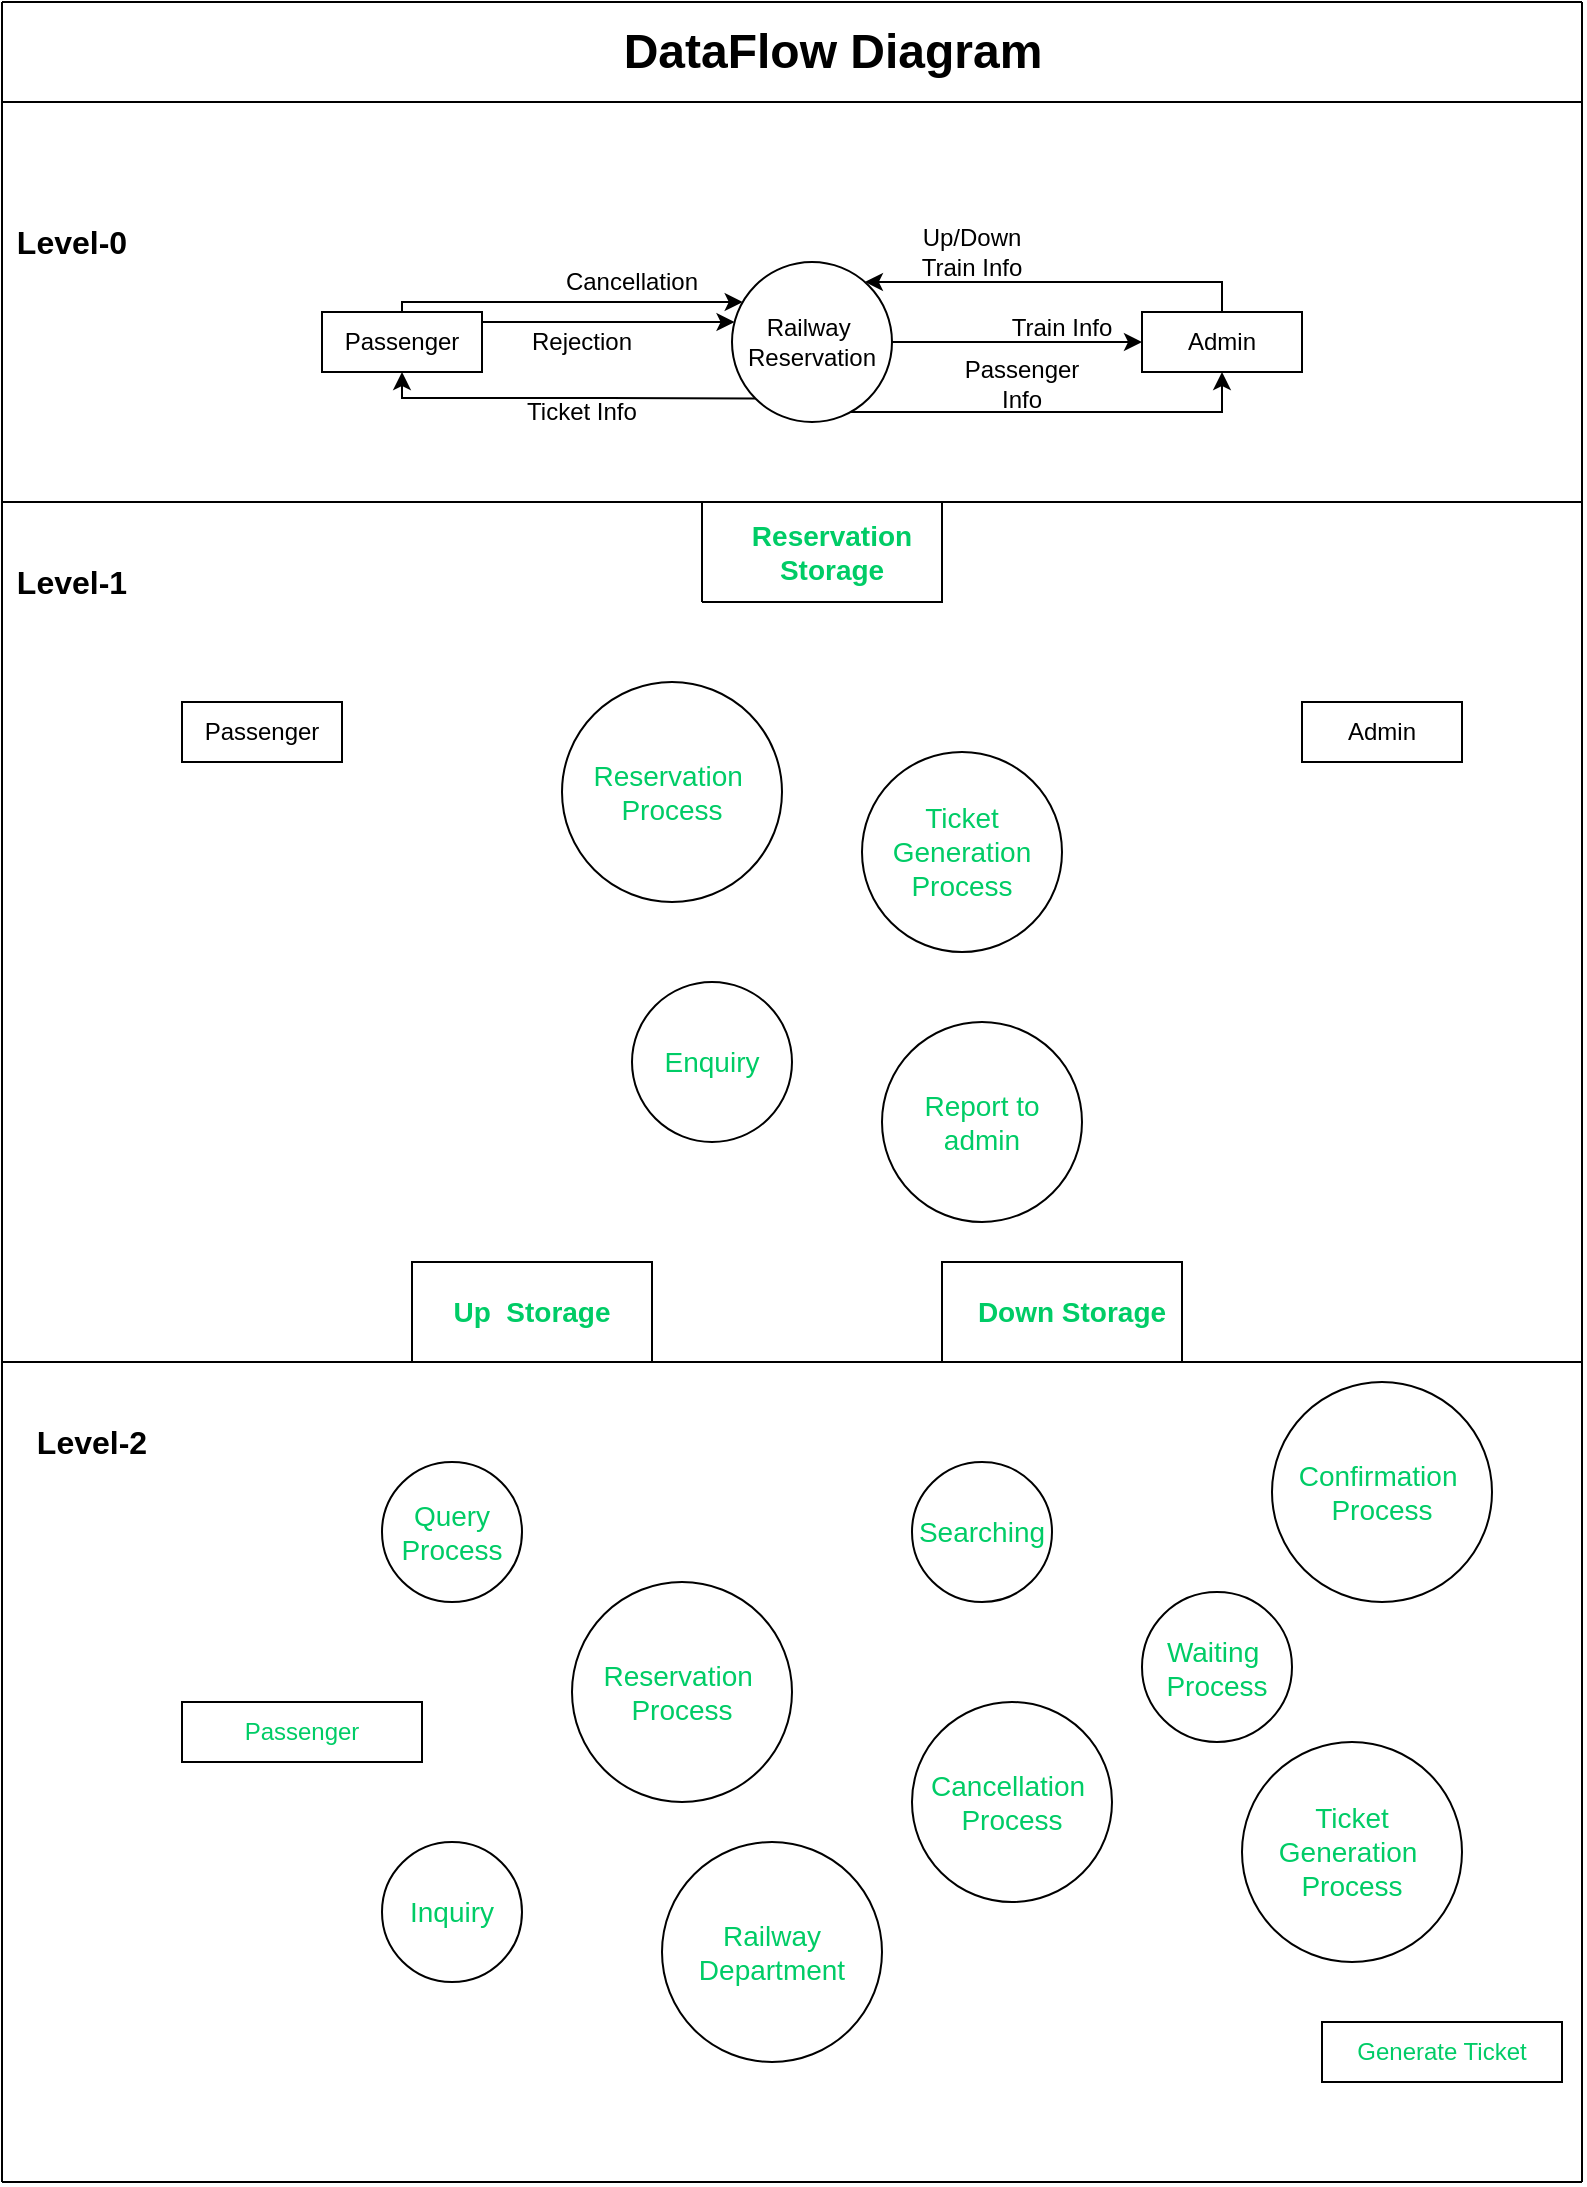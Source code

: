 <mxfile version="15.5.2" type="github">
  <diagram id="Y79srUsxN1G1WwjlnkYc" name="Page-1">
    <mxGraphModel dx="539" dy="299" grid="1" gridSize="10" guides="1" tooltips="1" connect="1" arrows="1" fold="1" page="1" pageScale="1" pageWidth="850" pageHeight="1100" math="0" shadow="0">
      <root>
        <mxCell id="0" />
        <mxCell id="1" parent="0" />
        <mxCell id="LF0PDB1Mjzm0iJgUETIa-2" value="DataFlow Diagram" style="text;strokeColor=none;fillColor=none;html=1;fontSize=24;fontStyle=1;verticalAlign=middle;align=center;" parent="1" vertex="1">
          <mxGeometry x="310" y="30" width="230" height="50" as="geometry" />
        </mxCell>
        <mxCell id="LF0PDB1Mjzm0iJgUETIa-3" value="&lt;font style=&quot;font-size: 16px&quot;&gt;&lt;b&gt;Level-0&lt;/b&gt;&lt;/font&gt;" style="text;html=1;strokeColor=none;fillColor=none;align=center;verticalAlign=middle;whiteSpace=wrap;rounded=0;" parent="1" vertex="1">
          <mxGeometry x="10" y="140" width="70" height="20" as="geometry" />
        </mxCell>
        <mxCell id="pJ0gFP43-adT03YBEnGn-1" style="edgeStyle=orthogonalEdgeStyle;rounded=0;orthogonalLoop=1;jettySize=auto;html=1;exitX=0.5;exitY=0;exitDx=0;exitDy=0;" edge="1" parent="1" source="LF0PDB1Mjzm0iJgUETIa-4" target="LF0PDB1Mjzm0iJgUETIa-5">
          <mxGeometry relative="1" as="geometry">
            <Array as="points">
              <mxPoint x="210" y="180" />
            </Array>
          </mxGeometry>
        </mxCell>
        <mxCell id="pJ0gFP43-adT03YBEnGn-2" style="edgeStyle=orthogonalEdgeStyle;rounded=0;orthogonalLoop=1;jettySize=auto;html=1;startArrow=none;startFill=0;" edge="1" parent="1" source="LF0PDB1Mjzm0iJgUETIa-4" target="LF0PDB1Mjzm0iJgUETIa-5">
          <mxGeometry relative="1" as="geometry">
            <Array as="points">
              <mxPoint x="260" y="190" />
              <mxPoint x="260" y="190" />
            </Array>
          </mxGeometry>
        </mxCell>
        <mxCell id="pJ0gFP43-adT03YBEnGn-3" style="edgeStyle=orthogonalEdgeStyle;rounded=0;orthogonalLoop=1;jettySize=auto;html=1;entryX=0;entryY=1;entryDx=0;entryDy=0;startArrow=classic;startFill=1;endArrow=none;endFill=0;" edge="1" parent="1" source="LF0PDB1Mjzm0iJgUETIa-4" target="LF0PDB1Mjzm0iJgUETIa-5">
          <mxGeometry relative="1" as="geometry">
            <Array as="points">
              <mxPoint x="210" y="228" />
              <mxPoint x="313" y="228" />
            </Array>
          </mxGeometry>
        </mxCell>
        <mxCell id="LF0PDB1Mjzm0iJgUETIa-4" value="Passenger" style="rounded=0;whiteSpace=wrap;html=1;" parent="1" vertex="1">
          <mxGeometry x="170" y="185" width="80" height="30" as="geometry" />
        </mxCell>
        <mxCell id="pJ0gFP43-adT03YBEnGn-8" style="edgeStyle=orthogonalEdgeStyle;rounded=0;orthogonalLoop=1;jettySize=auto;html=1;startArrow=none;startFill=0;endArrow=classic;endFill=1;" edge="1" parent="1" source="LF0PDB1Mjzm0iJgUETIa-5" target="LF0PDB1Mjzm0iJgUETIa-7">
          <mxGeometry relative="1" as="geometry" />
        </mxCell>
        <mxCell id="pJ0gFP43-adT03YBEnGn-9" style="edgeStyle=orthogonalEdgeStyle;rounded=0;orthogonalLoop=1;jettySize=auto;html=1;entryX=0.5;entryY=1;entryDx=0;entryDy=0;startArrow=none;startFill=0;endArrow=classic;endFill=1;" edge="1" parent="1" source="LF0PDB1Mjzm0iJgUETIa-5" target="LF0PDB1Mjzm0iJgUETIa-7">
          <mxGeometry relative="1" as="geometry">
            <Array as="points">
              <mxPoint x="620" y="235" />
            </Array>
          </mxGeometry>
        </mxCell>
        <mxCell id="pJ0gFP43-adT03YBEnGn-12" style="edgeStyle=orthogonalEdgeStyle;rounded=0;orthogonalLoop=1;jettySize=auto;html=1;entryX=0.5;entryY=0;entryDx=0;entryDy=0;startArrow=classic;startFill=1;endArrow=none;endFill=0;" edge="1" parent="1" source="LF0PDB1Mjzm0iJgUETIa-5" target="LF0PDB1Mjzm0iJgUETIa-7">
          <mxGeometry relative="1" as="geometry">
            <Array as="points">
              <mxPoint x="620" y="170" />
            </Array>
          </mxGeometry>
        </mxCell>
        <mxCell id="LF0PDB1Mjzm0iJgUETIa-5" value="Railway&amp;nbsp;&lt;br&gt;Reservation" style="ellipse;whiteSpace=wrap;html=1;aspect=fixed;" parent="1" vertex="1">
          <mxGeometry x="375" y="160" width="80" height="80" as="geometry" />
        </mxCell>
        <mxCell id="LF0PDB1Mjzm0iJgUETIa-7" value="Admin" style="rounded=0;whiteSpace=wrap;html=1;" parent="1" vertex="1">
          <mxGeometry x="580" y="185" width="80" height="30" as="geometry" />
        </mxCell>
        <mxCell id="LF0PDB1Mjzm0iJgUETIa-8" value="Cancellation" style="text;html=1;strokeColor=none;fillColor=none;align=center;verticalAlign=middle;whiteSpace=wrap;rounded=0;" parent="1" vertex="1">
          <mxGeometry x="285" y="154.5" width="80" height="30" as="geometry" />
        </mxCell>
        <mxCell id="LF0PDB1Mjzm0iJgUETIa-9" value="Rejection&lt;span style=&quot;color: rgba(0 , 0 , 0 , 0) ; font-family: monospace ; font-size: 0px&quot;&gt;%3CmxGraphModel%3E%3Croot%3E%3CmxCell%20id%3D%220%22%2F%3E%3CmxCell%20id%3D%221%22%20parent%3D%220%22%2F%3E%3CmxCell%20id%3D%222%22%20value%3D%22Cancellation%22%20style%3D%22text%3Bhtml%3D1%3BstrokeColor%3Dnone%3BfillColor%3Dnone%3Balign%3Dcenter%3BverticalAlign%3Dmiddle%3BwhiteSpace%3Dwrap%3Brounded%3D0%3B%22%20vertex%3D%221%22%20parent%3D%221%22%3E%3CmxGeometry%20x%3D%22295%22%20y%3D%22140%22%20width%3D%2280%22%20height%3D%2230%22%20as%3D%22geometry%22%2F%3E%3C%2FmxCell%3E%3C%2Froot%3E%3C%2FmxGraphModel%3E&lt;/span&gt;" style="text;html=1;strokeColor=none;fillColor=none;align=center;verticalAlign=middle;whiteSpace=wrap;rounded=0;" parent="1" vertex="1">
          <mxGeometry x="260" y="184.5" width="80" height="30" as="geometry" />
        </mxCell>
        <mxCell id="LF0PDB1Mjzm0iJgUETIa-11" value="Ticket Info" style="text;html=1;strokeColor=none;fillColor=none;align=center;verticalAlign=middle;whiteSpace=wrap;rounded=0;" parent="1" vertex="1">
          <mxGeometry x="260" y="220" width="80" height="30" as="geometry" />
        </mxCell>
        <mxCell id="LF0PDB1Mjzm0iJgUETIa-12" style="edgeStyle=orthogonalEdgeStyle;rounded=0;orthogonalLoop=1;jettySize=auto;html=1;exitX=0.5;exitY=1;exitDx=0;exitDy=0;" parent="1" source="LF0PDB1Mjzm0iJgUETIa-11" target="LF0PDB1Mjzm0iJgUETIa-11" edge="1">
          <mxGeometry relative="1" as="geometry" />
        </mxCell>
        <mxCell id="LF0PDB1Mjzm0iJgUETIa-14" value="Up/Down Train Info" style="text;html=1;strokeColor=none;fillColor=none;align=center;verticalAlign=middle;whiteSpace=wrap;rounded=0;" parent="1" vertex="1">
          <mxGeometry x="455" y="139.5" width="80" height="30" as="geometry" />
        </mxCell>
        <mxCell id="LF0PDB1Mjzm0iJgUETIa-15" value="Train Info" style="text;html=1;strokeColor=none;fillColor=none;align=center;verticalAlign=middle;whiteSpace=wrap;rounded=0;" parent="1" vertex="1">
          <mxGeometry x="500" y="178" width="80" height="30" as="geometry" />
        </mxCell>
        <mxCell id="LF0PDB1Mjzm0iJgUETIa-16" value="Passenger Info" style="text;html=1;strokeColor=none;fillColor=none;align=center;verticalAlign=middle;whiteSpace=wrap;rounded=0;" parent="1" vertex="1">
          <mxGeometry x="480" y="206" width="80" height="30" as="geometry" />
        </mxCell>
        <mxCell id="LF0PDB1Mjzm0iJgUETIa-17" style="edgeStyle=orthogonalEdgeStyle;rounded=0;orthogonalLoop=1;jettySize=auto;html=1;exitX=0.5;exitY=1;exitDx=0;exitDy=0;" parent="1" source="LF0PDB1Mjzm0iJgUETIa-16" target="LF0PDB1Mjzm0iJgUETIa-16" edge="1">
          <mxGeometry relative="1" as="geometry" />
        </mxCell>
        <mxCell id="LF0PDB1Mjzm0iJgUETIa-18" value="Passenger" style="rounded=0;whiteSpace=wrap;html=1;" parent="1" vertex="1">
          <mxGeometry x="100" y="380" width="80" height="30" as="geometry" />
        </mxCell>
        <mxCell id="LF0PDB1Mjzm0iJgUETIa-19" value="Admin" style="rounded=0;whiteSpace=wrap;html=1;" parent="1" vertex="1">
          <mxGeometry x="660" y="380" width="80" height="30" as="geometry" />
        </mxCell>
        <mxCell id="LF0PDB1Mjzm0iJgUETIa-20" value="&lt;font style=&quot;font-size: 16px&quot;&gt;&lt;b&gt;Level-1&lt;br&gt;&lt;/b&gt;&lt;/font&gt;" style="text;html=1;strokeColor=none;fillColor=none;align=center;verticalAlign=middle;whiteSpace=wrap;rounded=0;" parent="1" vertex="1">
          <mxGeometry x="10" y="310" width="70" height="20" as="geometry" />
        </mxCell>
        <mxCell id="LF0PDB1Mjzm0iJgUETIa-21" value="&lt;font color=&quot;#00cc66&quot;&gt;&lt;span style=&quot;font-size: 14px&quot;&gt;Enquiry&lt;/span&gt;&lt;/font&gt;" style="ellipse;whiteSpace=wrap;html=1;aspect=fixed;" parent="1" vertex="1">
          <mxGeometry x="325" y="520" width="80" height="80" as="geometry" />
        </mxCell>
        <mxCell id="LF0PDB1Mjzm0iJgUETIa-22" value="&lt;font color=&quot;#00cc66&quot; style=&quot;font-size: 14px&quot;&gt;Reservation&amp;nbsp;&lt;br&gt;Process&lt;/font&gt;" style="ellipse;whiteSpace=wrap;html=1;aspect=fixed;" parent="1" vertex="1">
          <mxGeometry x="290" y="370" width="110" height="110" as="geometry" />
        </mxCell>
        <mxCell id="LF0PDB1Mjzm0iJgUETIa-23" value="&lt;font color=&quot;#00cc66&quot;&gt;&lt;span style=&quot;font-size: 14px&quot;&gt;Ticket Generation Process&lt;/span&gt;&lt;/font&gt;" style="ellipse;whiteSpace=wrap;html=1;aspect=fixed;" parent="1" vertex="1">
          <mxGeometry x="440" y="405" width="100" height="100" as="geometry" />
        </mxCell>
        <mxCell id="LF0PDB1Mjzm0iJgUETIa-24" value="&lt;font color=&quot;#00cc66&quot;&gt;&lt;span style=&quot;font-size: 14px&quot;&gt;Report to admin&lt;/span&gt;&lt;/font&gt;" style="ellipse;whiteSpace=wrap;html=1;aspect=fixed;" parent="1" vertex="1">
          <mxGeometry x="450" y="540" width="100" height="100" as="geometry" />
        </mxCell>
        <mxCell id="LF0PDB1Mjzm0iJgUETIa-25" value="&lt;b&gt;&lt;font color=&quot;#00cc66&quot; style=&quot;font-size: 14px&quot;&gt;Reservation Storage&lt;/font&gt;&lt;/b&gt;" style="text;html=1;strokeColor=none;fillColor=none;align=center;verticalAlign=middle;whiteSpace=wrap;rounded=0;" parent="1" vertex="1">
          <mxGeometry x="370" y="290" width="110" height="30" as="geometry" />
        </mxCell>
        <mxCell id="LF0PDB1Mjzm0iJgUETIa-26" value="&lt;b&gt;&lt;font color=&quot;#00cc66&quot; style=&quot;font-size: 14px&quot;&gt;Up&amp;nbsp; Storage&lt;/font&gt;&lt;/b&gt;" style="text;html=1;strokeColor=none;fillColor=none;align=center;verticalAlign=middle;whiteSpace=wrap;rounded=0;" parent="1" vertex="1">
          <mxGeometry x="220" y="670" width="110" height="30" as="geometry" />
        </mxCell>
        <mxCell id="LF0PDB1Mjzm0iJgUETIa-27" value="&lt;b&gt;&lt;font color=&quot;#00cc66&quot; style=&quot;font-size: 14px&quot;&gt;Down Storage&lt;/font&gt;&lt;/b&gt;" style="text;html=1;strokeColor=none;fillColor=none;align=center;verticalAlign=middle;whiteSpace=wrap;rounded=0;" parent="1" vertex="1">
          <mxGeometry x="490" y="670" width="110" height="30" as="geometry" />
        </mxCell>
        <mxCell id="LF0PDB1Mjzm0iJgUETIa-28" value="&lt;font style=&quot;font-size: 16px&quot;&gt;&lt;b&gt;Level-2&lt;br&gt;&lt;/b&gt;&lt;/font&gt;" style="text;html=1;strokeColor=none;fillColor=none;align=center;verticalAlign=middle;whiteSpace=wrap;rounded=0;" parent="1" vertex="1">
          <mxGeometry x="20" y="740" width="70" height="20" as="geometry" />
        </mxCell>
        <mxCell id="LF0PDB1Mjzm0iJgUETIa-29" value="&lt;font color=&quot;#00cc66&quot;&gt;Passenger&lt;/font&gt;" style="rounded=0;whiteSpace=wrap;html=1;" parent="1" vertex="1">
          <mxGeometry x="100" y="880" width="120" height="30" as="geometry" />
        </mxCell>
        <mxCell id="LF0PDB1Mjzm0iJgUETIa-30" value="&lt;font color=&quot;#00cc66&quot;&gt;&lt;span style=&quot;font-size: 14px&quot;&gt;Query Process&lt;/span&gt;&lt;/font&gt;" style="ellipse;whiteSpace=wrap;html=1;aspect=fixed;" parent="1" vertex="1">
          <mxGeometry x="200" y="760" width="70" height="70" as="geometry" />
        </mxCell>
        <mxCell id="LF0PDB1Mjzm0iJgUETIa-31" value="&lt;font color=&quot;#00cc66&quot;&gt;&lt;span style=&quot;font-size: 14px&quot;&gt;Inquiry&lt;/span&gt;&lt;/font&gt;" style="ellipse;whiteSpace=wrap;html=1;aspect=fixed;" parent="1" vertex="1">
          <mxGeometry x="200" y="950" width="70" height="70" as="geometry" />
        </mxCell>
        <mxCell id="LF0PDB1Mjzm0iJgUETIa-32" value="&lt;font color=&quot;#00cc66&quot; style=&quot;font-size: 14px&quot;&gt;Reservation&amp;nbsp;&lt;br&gt;Process&lt;/font&gt;" style="ellipse;whiteSpace=wrap;html=1;aspect=fixed;" parent="1" vertex="1">
          <mxGeometry x="295" y="820" width="110" height="110" as="geometry" />
        </mxCell>
        <mxCell id="LF0PDB1Mjzm0iJgUETIa-33" value="&lt;font color=&quot;#00cc66&quot;&gt;&lt;span style=&quot;font-size: 14px&quot;&gt;Railway &lt;br&gt;Department&lt;/span&gt;&lt;/font&gt;" style="ellipse;whiteSpace=wrap;html=1;aspect=fixed;" parent="1" vertex="1">
          <mxGeometry x="340" y="950" width="110" height="110" as="geometry" />
        </mxCell>
        <mxCell id="LF0PDB1Mjzm0iJgUETIa-34" value="&lt;font color=&quot;#00cc66&quot;&gt;&lt;span style=&quot;font-size: 14px&quot;&gt;Searching&lt;/span&gt;&lt;/font&gt;" style="ellipse;whiteSpace=wrap;html=1;aspect=fixed;" parent="1" vertex="1">
          <mxGeometry x="465" y="760" width="70" height="70" as="geometry" />
        </mxCell>
        <mxCell id="LF0PDB1Mjzm0iJgUETIa-35" value="&lt;font color=&quot;#00cc66&quot; style=&quot;font-size: 14px&quot;&gt;Cancellation&amp;nbsp;&lt;br&gt;Process&lt;/font&gt;" style="ellipse;whiteSpace=wrap;html=1;aspect=fixed;" parent="1" vertex="1">
          <mxGeometry x="465" y="880" width="100" height="100" as="geometry" />
        </mxCell>
        <mxCell id="LF0PDB1Mjzm0iJgUETIa-36" value="&lt;font color=&quot;#00cc66&quot; style=&quot;font-size: 14px&quot;&gt;Waiting&amp;nbsp;&lt;br&gt;Process&lt;/font&gt;" style="ellipse;whiteSpace=wrap;html=1;aspect=fixed;" parent="1" vertex="1">
          <mxGeometry x="580" y="825" width="75" height="75" as="geometry" />
        </mxCell>
        <mxCell id="LF0PDB1Mjzm0iJgUETIa-37" value="&lt;font color=&quot;#00cc66&quot; style=&quot;font-size: 14px&quot;&gt;Confirmation&amp;nbsp;&lt;br&gt;Process&lt;/font&gt;" style="ellipse;whiteSpace=wrap;html=1;aspect=fixed;" parent="1" vertex="1">
          <mxGeometry x="645" y="720" width="110" height="110" as="geometry" />
        </mxCell>
        <mxCell id="LF0PDB1Mjzm0iJgUETIa-38" value="&lt;font color=&quot;#00cc66&quot; style=&quot;font-size: 14px&quot;&gt;Ticket Generation&amp;nbsp;&lt;br&gt;Process&lt;/font&gt;" style="ellipse;whiteSpace=wrap;html=1;aspect=fixed;" parent="1" vertex="1">
          <mxGeometry x="630" y="900" width="110" height="110" as="geometry" />
        </mxCell>
        <mxCell id="LF0PDB1Mjzm0iJgUETIa-39" value="&lt;font color=&quot;#00cc66&quot;&gt;Generate Ticket&lt;/font&gt;" style="rounded=0;whiteSpace=wrap;html=1;" parent="1" vertex="1">
          <mxGeometry x="670" y="1040" width="120" height="30" as="geometry" />
        </mxCell>
        <mxCell id="LF0PDB1Mjzm0iJgUETIa-40" value="" style="endArrow=none;html=1;" parent="1" edge="1">
          <mxGeometry width="50" height="50" relative="1" as="geometry">
            <mxPoint x="10" y="280" as="sourcePoint" />
            <mxPoint x="800" y="280" as="targetPoint" />
          </mxGeometry>
        </mxCell>
        <mxCell id="LF0PDB1Mjzm0iJgUETIa-41" value="" style="endArrow=none;html=1;" parent="1" edge="1">
          <mxGeometry width="50" height="50" relative="1" as="geometry">
            <mxPoint x="10" y="80" as="sourcePoint" />
            <mxPoint x="800" y="80" as="targetPoint" />
          </mxGeometry>
        </mxCell>
        <mxCell id="LF0PDB1Mjzm0iJgUETIa-42" value="" style="endArrow=none;html=1;" parent="1" edge="1">
          <mxGeometry width="50" height="50" relative="1" as="geometry">
            <mxPoint x="10" y="1120" as="sourcePoint" />
            <mxPoint x="10" y="30" as="targetPoint" />
          </mxGeometry>
        </mxCell>
        <mxCell id="LF0PDB1Mjzm0iJgUETIa-43" value="" style="endArrow=none;html=1;" parent="1" edge="1">
          <mxGeometry width="50" height="50" relative="1" as="geometry">
            <mxPoint x="800" y="1120" as="sourcePoint" />
            <mxPoint x="800" y="30" as="targetPoint" />
          </mxGeometry>
        </mxCell>
        <mxCell id="LF0PDB1Mjzm0iJgUETIa-49" value="" style="endArrow=none;html=1;" parent="1" edge="1">
          <mxGeometry width="50" height="50" relative="1" as="geometry">
            <mxPoint x="10" y="1120" as="sourcePoint" />
            <mxPoint x="800" y="1120" as="targetPoint" />
          </mxGeometry>
        </mxCell>
        <mxCell id="LF0PDB1Mjzm0iJgUETIa-51" value="" style="endArrow=none;html=1;" parent="1" edge="1">
          <mxGeometry width="50" height="50" relative="1" as="geometry">
            <mxPoint x="10" y="710" as="sourcePoint" />
            <mxPoint x="800" y="710" as="targetPoint" />
          </mxGeometry>
        </mxCell>
        <mxCell id="LF0PDB1Mjzm0iJgUETIa-52" value="" style="endArrow=none;html=1;" parent="1" edge="1">
          <mxGeometry width="50" height="50" relative="1" as="geometry">
            <mxPoint x="10" y="30" as="sourcePoint" />
            <mxPoint x="800" y="30" as="targetPoint" />
          </mxGeometry>
        </mxCell>
        <mxCell id="pJ0gFP43-adT03YBEnGn-13" value="" style="endArrow=none;html=1;rounded=0;" edge="1" parent="1">
          <mxGeometry width="50" height="50" relative="1" as="geometry">
            <mxPoint x="360" y="330" as="sourcePoint" />
            <mxPoint x="360" y="330" as="targetPoint" />
            <Array as="points">
              <mxPoint x="480" y="330" />
              <mxPoint x="480" y="280" />
              <mxPoint x="360" y="280" />
            </Array>
          </mxGeometry>
        </mxCell>
        <mxCell id="pJ0gFP43-adT03YBEnGn-14" value="" style="endArrow=none;html=1;rounded=0;" edge="1" parent="1">
          <mxGeometry width="50" height="50" relative="1" as="geometry">
            <mxPoint x="480" y="710" as="sourcePoint" />
            <mxPoint x="480" y="710" as="targetPoint" />
            <Array as="points">
              <mxPoint x="600" y="710" />
              <mxPoint x="600" y="660" />
              <mxPoint x="480" y="660" />
            </Array>
          </mxGeometry>
        </mxCell>
        <mxCell id="pJ0gFP43-adT03YBEnGn-15" value="" style="endArrow=none;html=1;rounded=0;" edge="1" parent="1">
          <mxGeometry width="50" height="50" relative="1" as="geometry">
            <mxPoint x="215" y="710" as="sourcePoint" />
            <mxPoint x="215" y="710" as="targetPoint" />
            <Array as="points">
              <mxPoint x="335" y="710" />
              <mxPoint x="335" y="660" />
              <mxPoint x="215" y="660" />
            </Array>
          </mxGeometry>
        </mxCell>
      </root>
    </mxGraphModel>
  </diagram>
</mxfile>
